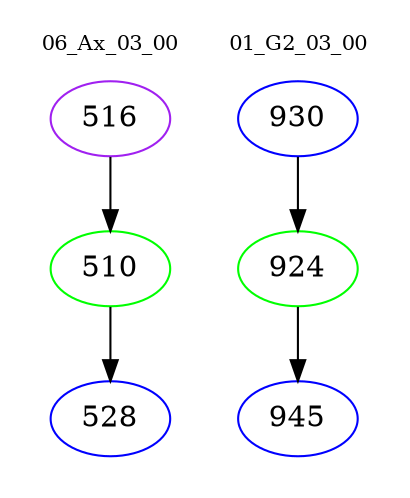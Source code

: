 digraph{
subgraph cluster_0 {
color = white
label = "06_Ax_03_00";
fontsize=10;
T0_516 [label="516", color="purple"]
T0_516 -> T0_510 [color="black"]
T0_510 [label="510", color="green"]
T0_510 -> T0_528 [color="black"]
T0_528 [label="528", color="blue"]
}
subgraph cluster_1 {
color = white
label = "01_G2_03_00";
fontsize=10;
T1_930 [label="930", color="blue"]
T1_930 -> T1_924 [color="black"]
T1_924 [label="924", color="green"]
T1_924 -> T1_945 [color="black"]
T1_945 [label="945", color="blue"]
}
}
